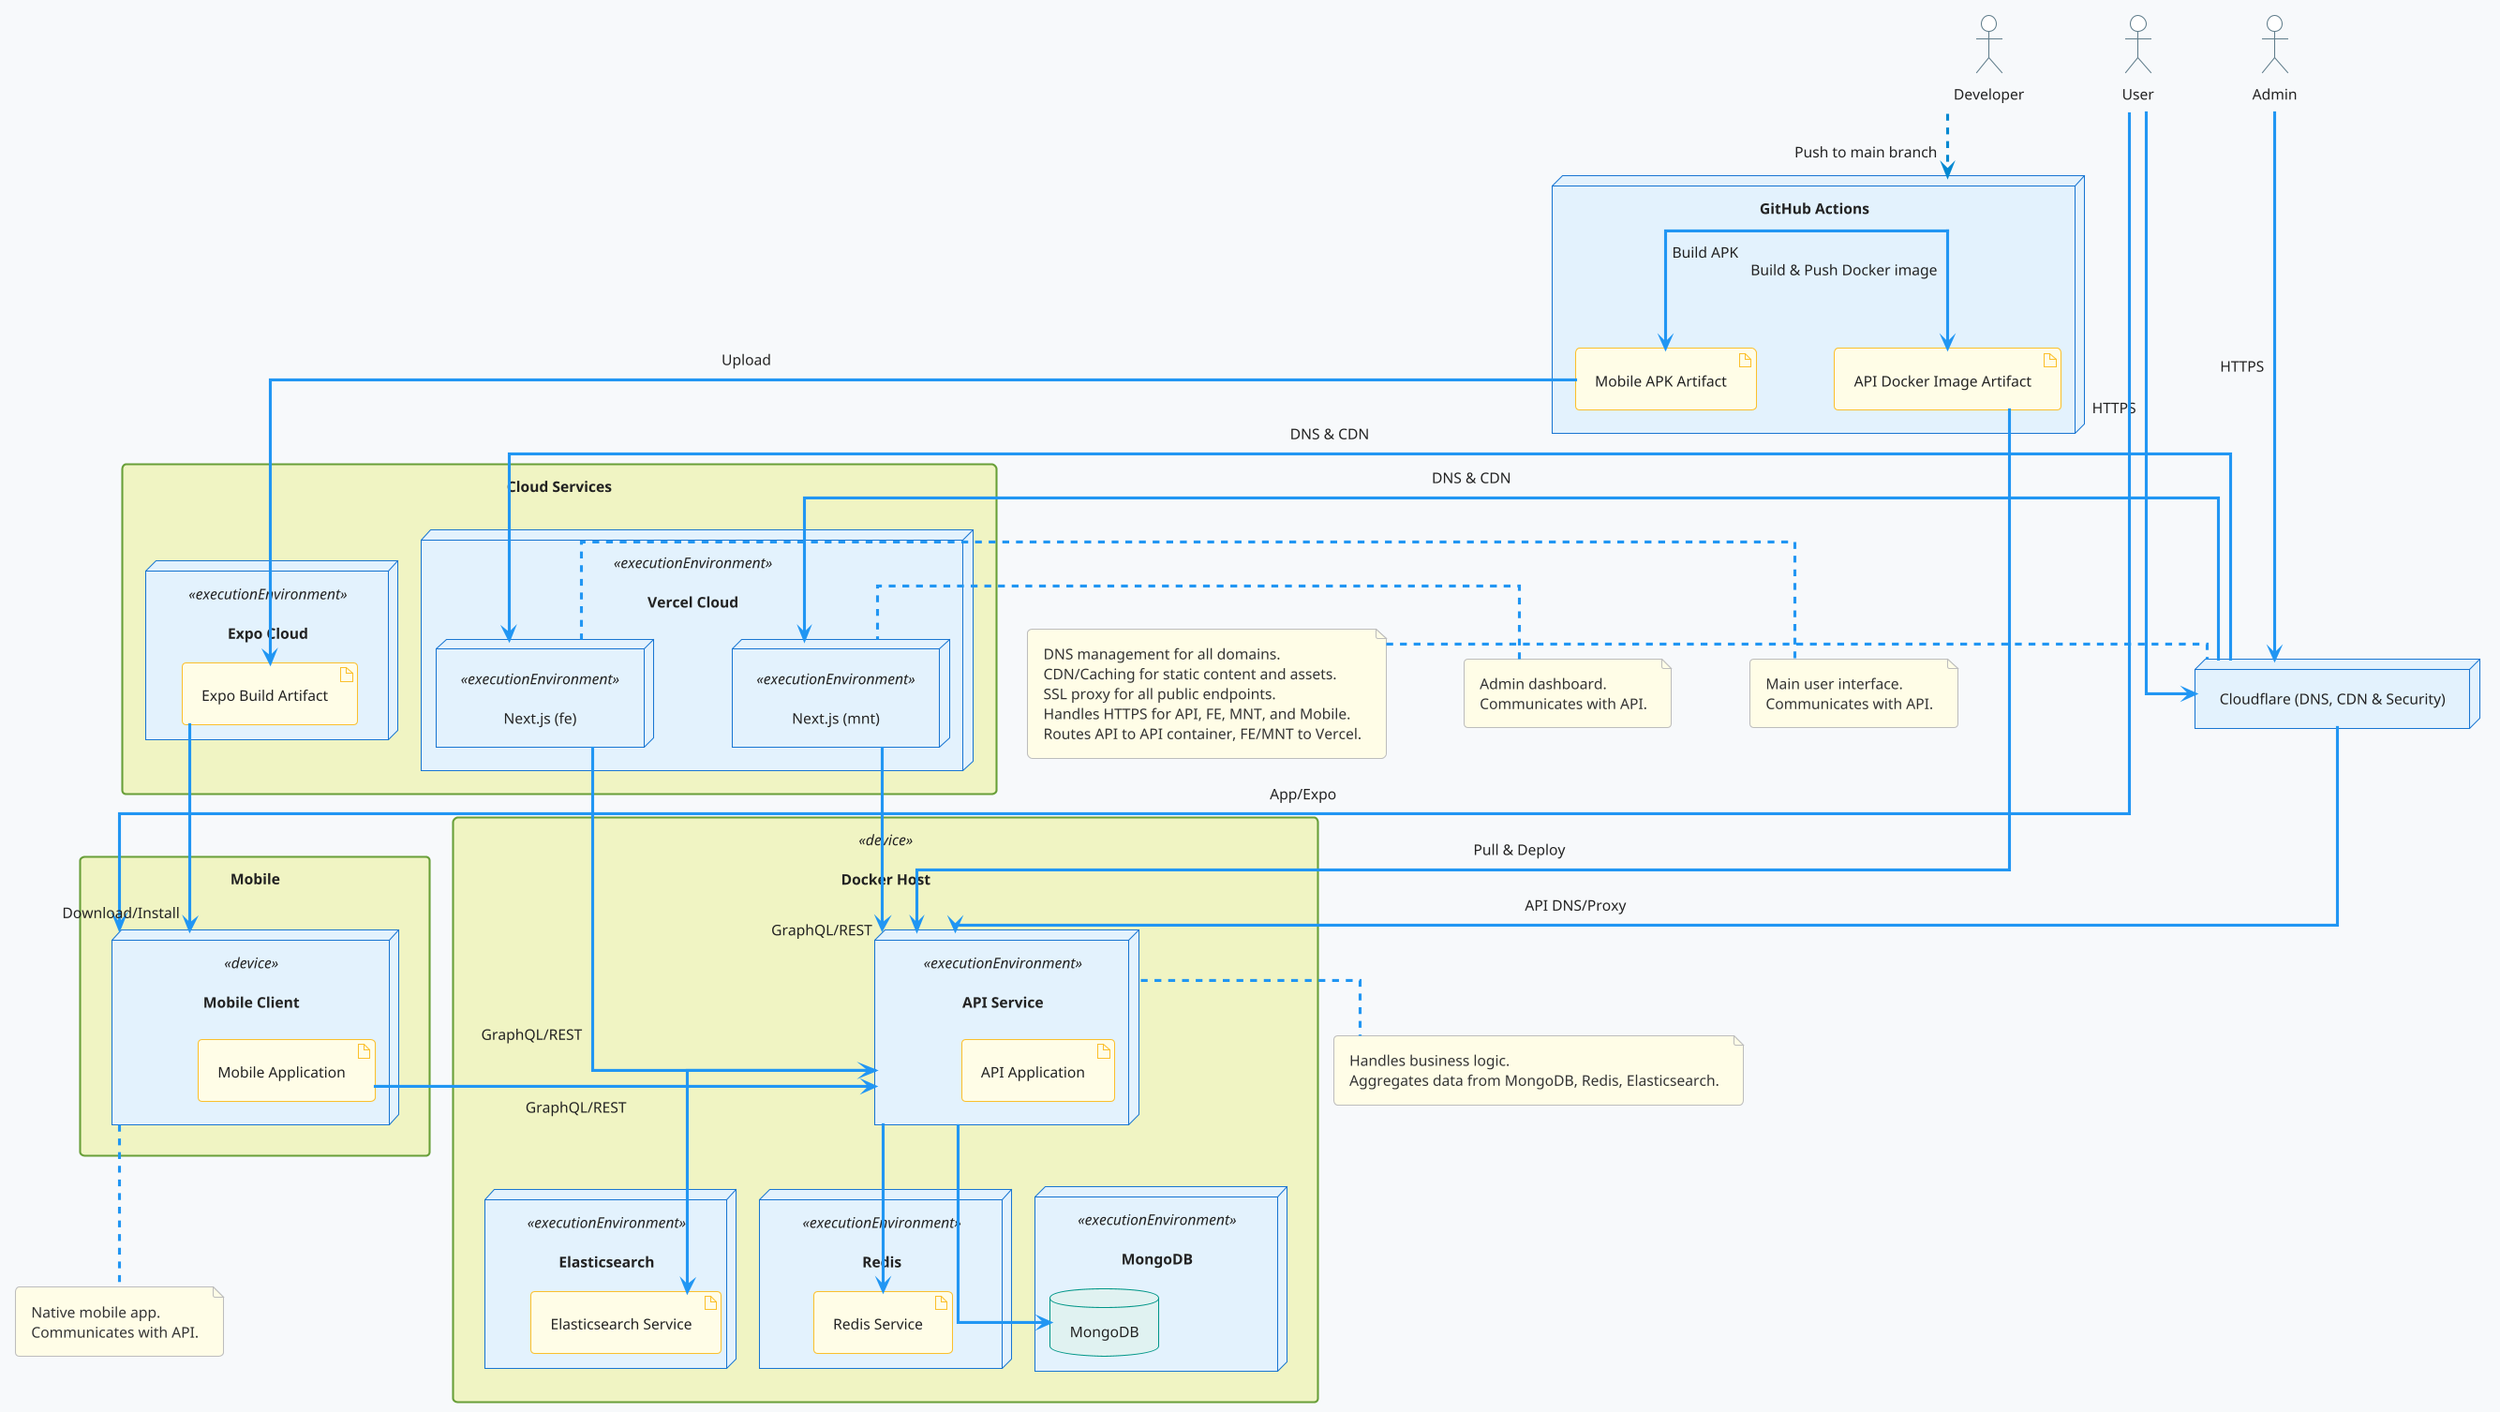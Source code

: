 @startuml
!theme materia
top to bottom direction

' Modern, readable font and color settings
skinparam defaultFontName "Segoe UI"
skinparam defaultFontSize 15
skinparam shadowing false
skinparam backgroundColor #F7F9FB
skinparam node {
  BackgroundColor #E3F2FD
  BorderColor #1976D2
  FontColor #222
}
skinparam artifact {
  BackgroundColor #FFFDE7
  BorderColor #FBC02D
  FontColor #222
}
skinparam database {
  BackgroundColor #E0F2F1
  BorderColor #009688
  FontColor #222
}
skinparam actor {
  BackgroundColor #FFF
  BorderColor #607D8B
  FontColor #222
}
skinparam rectangle {
  BackgroundColor #F0F4C3
  BorderColor #689F38
  FontColor #222
}
skinparam note {
  BackgroundColor #F5F5F5
  BorderColor #BDBDBD
  FontColor #333
}
skinparam nodesep 80
skinparam ranksep 120
skinparam linetype ortho

' External Actors
together {
  actor "Developer" as dev
  actor "User" as user
  actor "Admin" as admin
}

' CI/CD Pipeline (top)
node "GitHub Actions" as gha {
  artifact "API Docker Image Artifact" as api_img
  artifact "Mobile APK Artifact" as mobile_apk
}

dev -down[#0288D1,dashed]-> gha : Push to main branch

' DNS/Proxy Layer
node "Cloudflare (DNS, CDN & Security)" as cloudflare

' Cloud Services Group
rectangle "Cloud Services" as cloud_group {
  node "Vercel Cloud" <<executionEnvironment>> as vercel {
    together {
      node "Next.js (fe)" <<executionEnvironment>> as fe_vercel
      node "Next.js (mnt)" <<executionEnvironment>> as mnt_vercel
    }
  }
  node "Expo Cloud" <<executionEnvironment>> as expo_cloud {
    artifact "Expo Build Artifact" as expo_build
  }
}

' Mobile Group
rectangle "Mobile" as mobile_group {
  node "Mobile Client" <<device>> as mobile_device {
    artifact "Mobile Application" as mobile_app
  }
}

' Docker Host Group
rectangle "Docker Host" <<device>> as docker_host {
  node "API Service" <<executionEnvironment>> as api_container {
    artifact "API Application" as api_artifact
  }
  together {
    node "MongoDB" <<executionEnvironment>> as mongo_container {
      database "MongoDB" as mongo_db
    }
    node "Redis" <<executionEnvironment>> as redis_container {
      artifact "Redis Service" as redis_artifact
    }
    node "Elasticsearch" <<executionEnvironment>> as es_container {
      artifact "Elasticsearch Service" as es_artifact
    }
  }
}

' --- Main Relationships ---
user -down-> cloudflare : HTTPS
admin -down-> cloudflare : HTTPS
user -right-> mobile_device : App/Expo

gha -down-> api_img : Build & Push Docker image
api_img -down-> api_container : Pull & Deploy
gha -down-> mobile_apk : Build APK
mobile_apk -down-> expo_build : Upload
expo_build -right-> mobile_device : Download/Install

cloudflare -down-> api_container : API DNS/Proxy
cloudflare -left-> fe_vercel : DNS & CDN
cloudflare -right-> mnt_vercel : DNS & CDN

fe_vercel -down-> api_container : GraphQL/REST
mnt_vercel -down-> api_container : GraphQL/REST
mobile_app -left-> api_container : GraphQL/REST

api_container -down-> mongo_db
api_container -down-> redis_artifact
api_container -down-> es_artifact

' Notes
note left of cloudflare #FFFDE7
  DNS management for all domains.
  CDN/Caching for static content and assets.
  SSL proxy for all public endpoints.
  Handles HTTPS for API, FE, MNT, and Mobile.
  Routes API to API container, FE/MNT to Vercel.
end note
note right of api_container #FFFDE7
  Handles business logic.
  Aggregates data from MongoDB, Redis, Elasticsearch.
end note
note left of fe_vercel #FFFDE7
  Main user interface.
  Communicates with API.
end note
note left of mnt_vercel #FFFDE7
  Admin dashboard.
  Communicates with API.
end note
note bottom of mobile_device #FFFDE7
  Native mobile app.
  Communicates with API.
end note

@enduml

